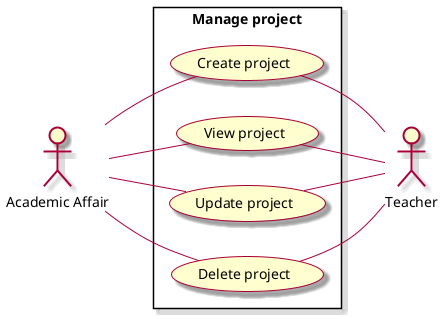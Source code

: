 @startuml

skin rose
left to right direction

actor "Academic Affair" as aa
actor "Teacher" as t

rectangle "Manage project" {
    usecase "Create project" as createProject
    usecase "View project" as viewProject
    usecase "Update project" as updateProject
    usecase "Delete project" as deleteProject
}

aa -- createProject
aa -- viewProject
aa -- updateProject
aa -- deleteProject
createProject -- t
viewProject -- t
updateProject -- t
deleteProject -- t

@enduml